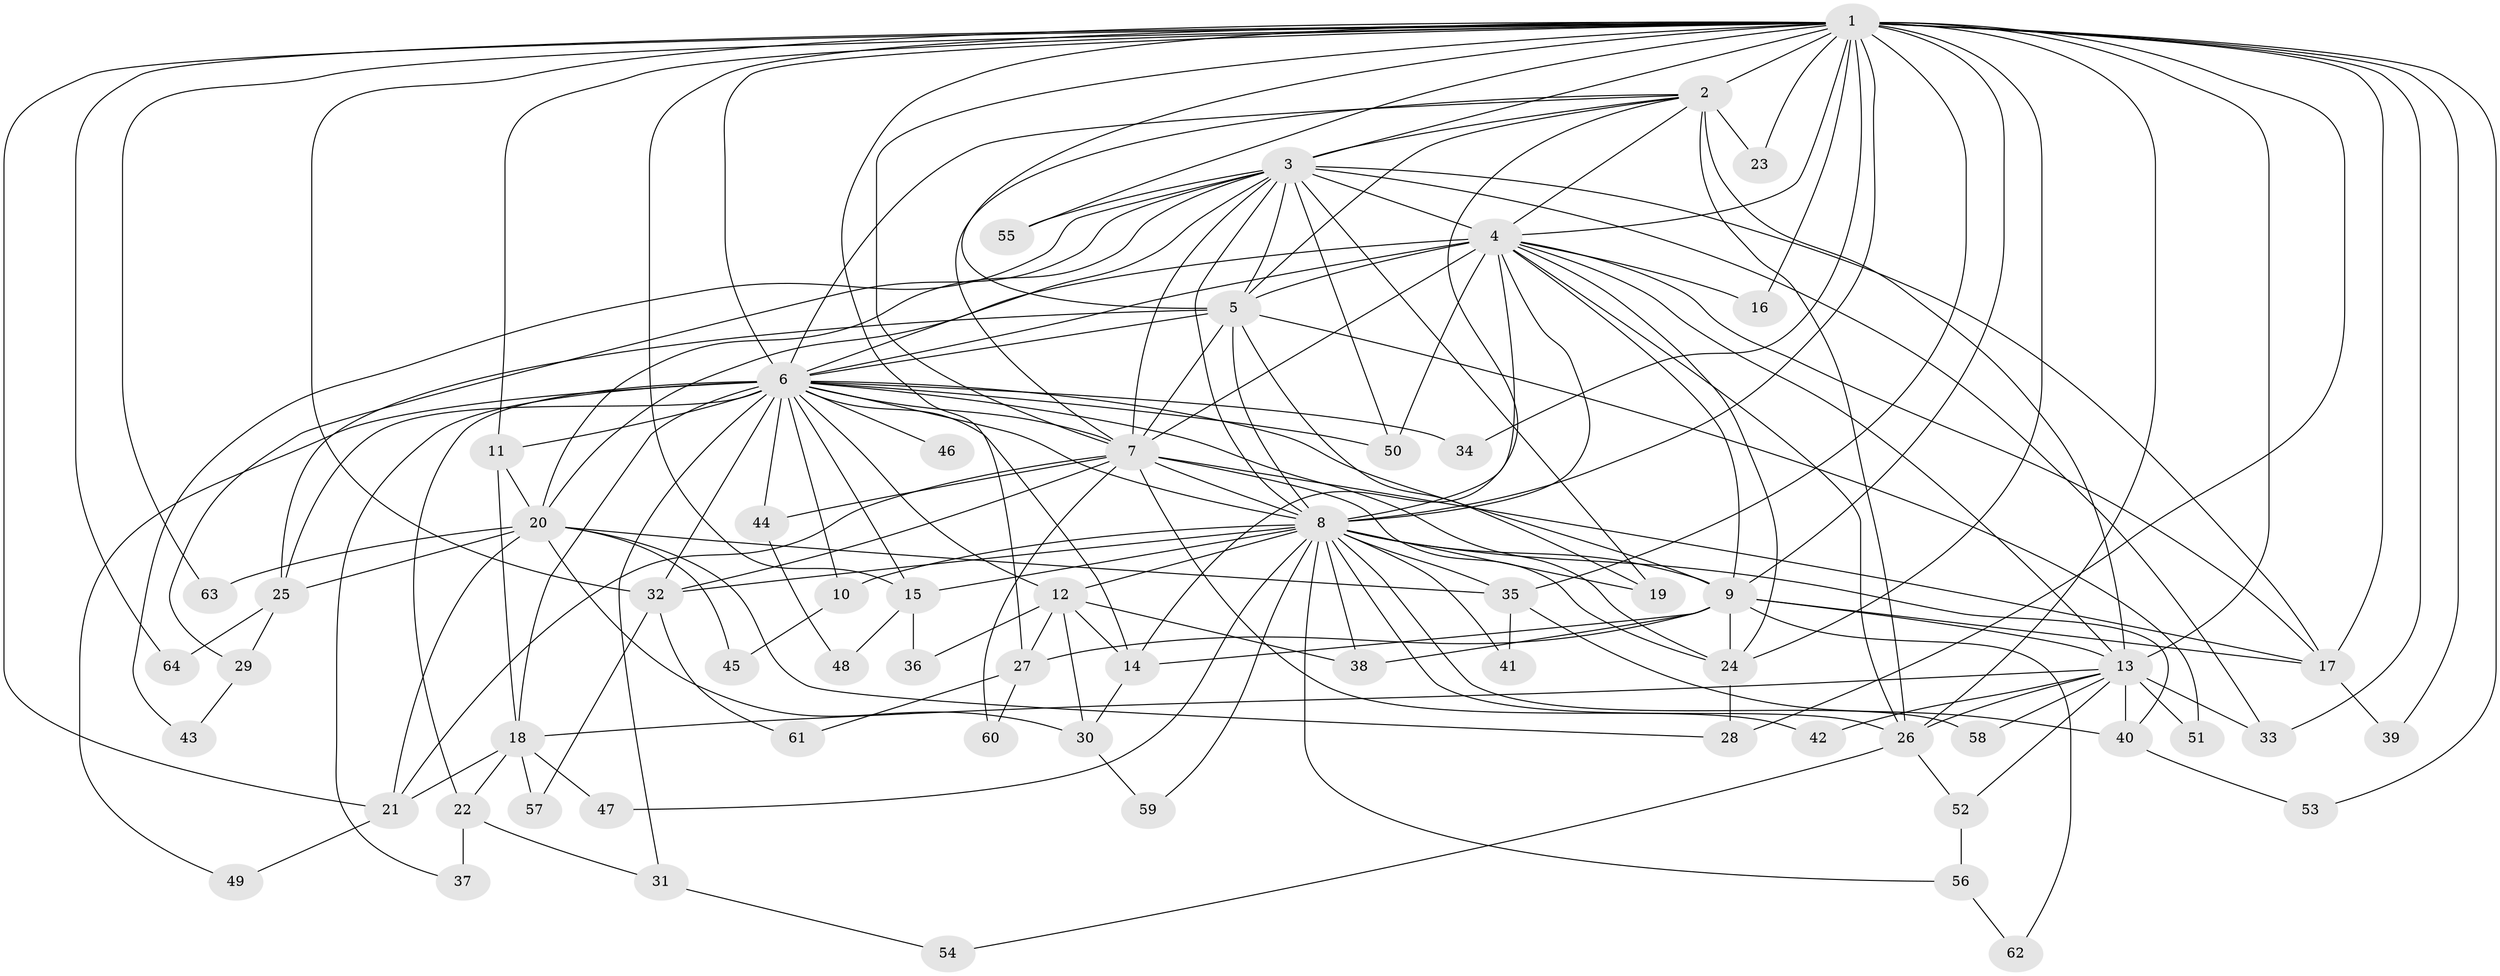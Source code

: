 // original degree distribution, {30: 0.0078125, 21: 0.0078125, 16: 0.0078125, 29: 0.0078125, 14: 0.0078125, 19: 0.0078125, 26: 0.0078125, 18: 0.0078125, 34: 0.0078125, 27: 0.0078125, 2: 0.5390625, 3: 0.1875, 5: 0.078125, 7: 0.015625, 4: 0.09375, 6: 0.0078125}
// Generated by graph-tools (version 1.1) at 2025/35/03/09/25 02:35:08]
// undirected, 64 vertices, 171 edges
graph export_dot {
graph [start="1"]
  node [color=gray90,style=filled];
  1;
  2;
  3;
  4;
  5;
  6;
  7;
  8;
  9;
  10;
  11;
  12;
  13;
  14;
  15;
  16;
  17;
  18;
  19;
  20;
  21;
  22;
  23;
  24;
  25;
  26;
  27;
  28;
  29;
  30;
  31;
  32;
  33;
  34;
  35;
  36;
  37;
  38;
  39;
  40;
  41;
  42;
  43;
  44;
  45;
  46;
  47;
  48;
  49;
  50;
  51;
  52;
  53;
  54;
  55;
  56;
  57;
  58;
  59;
  60;
  61;
  62;
  63;
  64;
  1 -- 2 [weight=3.0];
  1 -- 3 [weight=3.0];
  1 -- 4 [weight=2.0];
  1 -- 5 [weight=2.0];
  1 -- 6 [weight=4.0];
  1 -- 7 [weight=4.0];
  1 -- 8 [weight=2.0];
  1 -- 9 [weight=15.0];
  1 -- 11 [weight=1.0];
  1 -- 13 [weight=2.0];
  1 -- 15 [weight=1.0];
  1 -- 16 [weight=2.0];
  1 -- 17 [weight=1.0];
  1 -- 21 [weight=1.0];
  1 -- 23 [weight=2.0];
  1 -- 24 [weight=2.0];
  1 -- 26 [weight=1.0];
  1 -- 27 [weight=1.0];
  1 -- 28 [weight=1.0];
  1 -- 32 [weight=1.0];
  1 -- 33 [weight=1.0];
  1 -- 34 [weight=1.0];
  1 -- 35 [weight=1.0];
  1 -- 39 [weight=1.0];
  1 -- 53 [weight=1.0];
  1 -- 55 [weight=1.0];
  1 -- 63 [weight=1.0];
  1 -- 64 [weight=1.0];
  2 -- 3 [weight=1.0];
  2 -- 4 [weight=1.0];
  2 -- 5 [weight=1.0];
  2 -- 6 [weight=2.0];
  2 -- 7 [weight=1.0];
  2 -- 8 [weight=1.0];
  2 -- 13 [weight=9.0];
  2 -- 23 [weight=1.0];
  2 -- 26 [weight=1.0];
  3 -- 4 [weight=1.0];
  3 -- 5 [weight=1.0];
  3 -- 6 [weight=2.0];
  3 -- 7 [weight=2.0];
  3 -- 8 [weight=1.0];
  3 -- 17 [weight=1.0];
  3 -- 19 [weight=1.0];
  3 -- 20 [weight=1.0];
  3 -- 29 [weight=1.0];
  3 -- 33 [weight=1.0];
  3 -- 43 [weight=1.0];
  3 -- 50 [weight=1.0];
  3 -- 55 [weight=1.0];
  4 -- 5 [weight=2.0];
  4 -- 6 [weight=3.0];
  4 -- 7 [weight=1.0];
  4 -- 8 [weight=2.0];
  4 -- 9 [weight=2.0];
  4 -- 13 [weight=2.0];
  4 -- 14 [weight=1.0];
  4 -- 16 [weight=1.0];
  4 -- 17 [weight=1.0];
  4 -- 20 [weight=8.0];
  4 -- 24 [weight=1.0];
  4 -- 26 [weight=1.0];
  4 -- 50 [weight=1.0];
  5 -- 6 [weight=2.0];
  5 -- 7 [weight=4.0];
  5 -- 8 [weight=2.0];
  5 -- 19 [weight=1.0];
  5 -- 25 [weight=1.0];
  5 -- 51 [weight=1.0];
  6 -- 7 [weight=2.0];
  6 -- 8 [weight=2.0];
  6 -- 9 [weight=3.0];
  6 -- 10 [weight=3.0];
  6 -- 11 [weight=1.0];
  6 -- 12 [weight=1.0];
  6 -- 14 [weight=1.0];
  6 -- 15 [weight=2.0];
  6 -- 18 [weight=1.0];
  6 -- 22 [weight=1.0];
  6 -- 24 [weight=1.0];
  6 -- 25 [weight=1.0];
  6 -- 31 [weight=1.0];
  6 -- 32 [weight=1.0];
  6 -- 34 [weight=1.0];
  6 -- 37 [weight=1.0];
  6 -- 44 [weight=1.0];
  6 -- 46 [weight=2.0];
  6 -- 49 [weight=1.0];
  6 -- 50 [weight=1.0];
  7 -- 8 [weight=1.0];
  7 -- 17 [weight=1.0];
  7 -- 21 [weight=1.0];
  7 -- 24 [weight=1.0];
  7 -- 32 [weight=1.0];
  7 -- 42 [weight=1.0];
  7 -- 44 [weight=1.0];
  7 -- 60 [weight=1.0];
  8 -- 9 [weight=2.0];
  8 -- 10 [weight=1.0];
  8 -- 12 [weight=1.0];
  8 -- 15 [weight=1.0];
  8 -- 19 [weight=1.0];
  8 -- 26 [weight=1.0];
  8 -- 32 [weight=1.0];
  8 -- 35 [weight=1.0];
  8 -- 38 [weight=1.0];
  8 -- 40 [weight=1.0];
  8 -- 41 [weight=1.0];
  8 -- 47 [weight=1.0];
  8 -- 56 [weight=1.0];
  8 -- 58 [weight=1.0];
  8 -- 59 [weight=1.0];
  9 -- 13 [weight=1.0];
  9 -- 14 [weight=1.0];
  9 -- 17 [weight=1.0];
  9 -- 24 [weight=2.0];
  9 -- 27 [weight=1.0];
  9 -- 38 [weight=1.0];
  9 -- 62 [weight=1.0];
  10 -- 45 [weight=1.0];
  11 -- 18 [weight=1.0];
  11 -- 20 [weight=2.0];
  12 -- 14 [weight=1.0];
  12 -- 27 [weight=1.0];
  12 -- 30 [weight=1.0];
  12 -- 36 [weight=1.0];
  12 -- 38 [weight=1.0];
  13 -- 18 [weight=1.0];
  13 -- 26 [weight=1.0];
  13 -- 33 [weight=1.0];
  13 -- 40 [weight=1.0];
  13 -- 42 [weight=1.0];
  13 -- 51 [weight=1.0];
  13 -- 52 [weight=1.0];
  13 -- 58 [weight=1.0];
  14 -- 30 [weight=1.0];
  15 -- 36 [weight=1.0];
  15 -- 48 [weight=1.0];
  17 -- 39 [weight=1.0];
  18 -- 21 [weight=1.0];
  18 -- 22 [weight=1.0];
  18 -- 47 [weight=1.0];
  18 -- 57 [weight=1.0];
  20 -- 21 [weight=1.0];
  20 -- 25 [weight=1.0];
  20 -- 28 [weight=1.0];
  20 -- 30 [weight=1.0];
  20 -- 35 [weight=1.0];
  20 -- 45 [weight=1.0];
  20 -- 63 [weight=1.0];
  21 -- 49 [weight=1.0];
  22 -- 31 [weight=1.0];
  22 -- 37 [weight=1.0];
  24 -- 28 [weight=1.0];
  25 -- 29 [weight=1.0];
  25 -- 64 [weight=1.0];
  26 -- 52 [weight=1.0];
  26 -- 54 [weight=1.0];
  27 -- 60 [weight=1.0];
  27 -- 61 [weight=1.0];
  29 -- 43 [weight=1.0];
  30 -- 59 [weight=1.0];
  31 -- 54 [weight=1.0];
  32 -- 57 [weight=1.0];
  32 -- 61 [weight=1.0];
  35 -- 40 [weight=1.0];
  35 -- 41 [weight=1.0];
  40 -- 53 [weight=1.0];
  44 -- 48 [weight=1.0];
  52 -- 56 [weight=1.0];
  56 -- 62 [weight=1.0];
}
